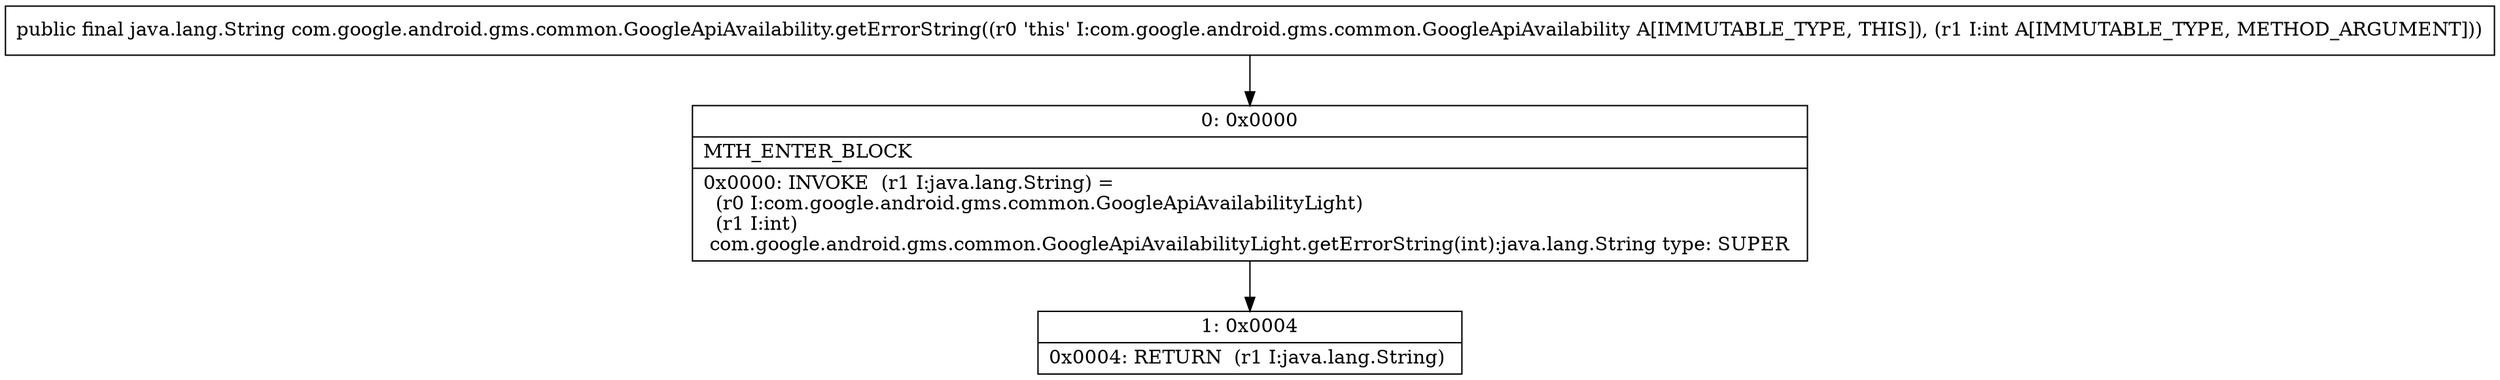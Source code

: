 digraph "CFG forcom.google.android.gms.common.GoogleApiAvailability.getErrorString(I)Ljava\/lang\/String;" {
Node_0 [shape=record,label="{0\:\ 0x0000|MTH_ENTER_BLOCK\l|0x0000: INVOKE  (r1 I:java.lang.String) = \l  (r0 I:com.google.android.gms.common.GoogleApiAvailabilityLight)\l  (r1 I:int)\l com.google.android.gms.common.GoogleApiAvailabilityLight.getErrorString(int):java.lang.String type: SUPER \l}"];
Node_1 [shape=record,label="{1\:\ 0x0004|0x0004: RETURN  (r1 I:java.lang.String) \l}"];
MethodNode[shape=record,label="{public final java.lang.String com.google.android.gms.common.GoogleApiAvailability.getErrorString((r0 'this' I:com.google.android.gms.common.GoogleApiAvailability A[IMMUTABLE_TYPE, THIS]), (r1 I:int A[IMMUTABLE_TYPE, METHOD_ARGUMENT])) }"];
MethodNode -> Node_0;
Node_0 -> Node_1;
}


